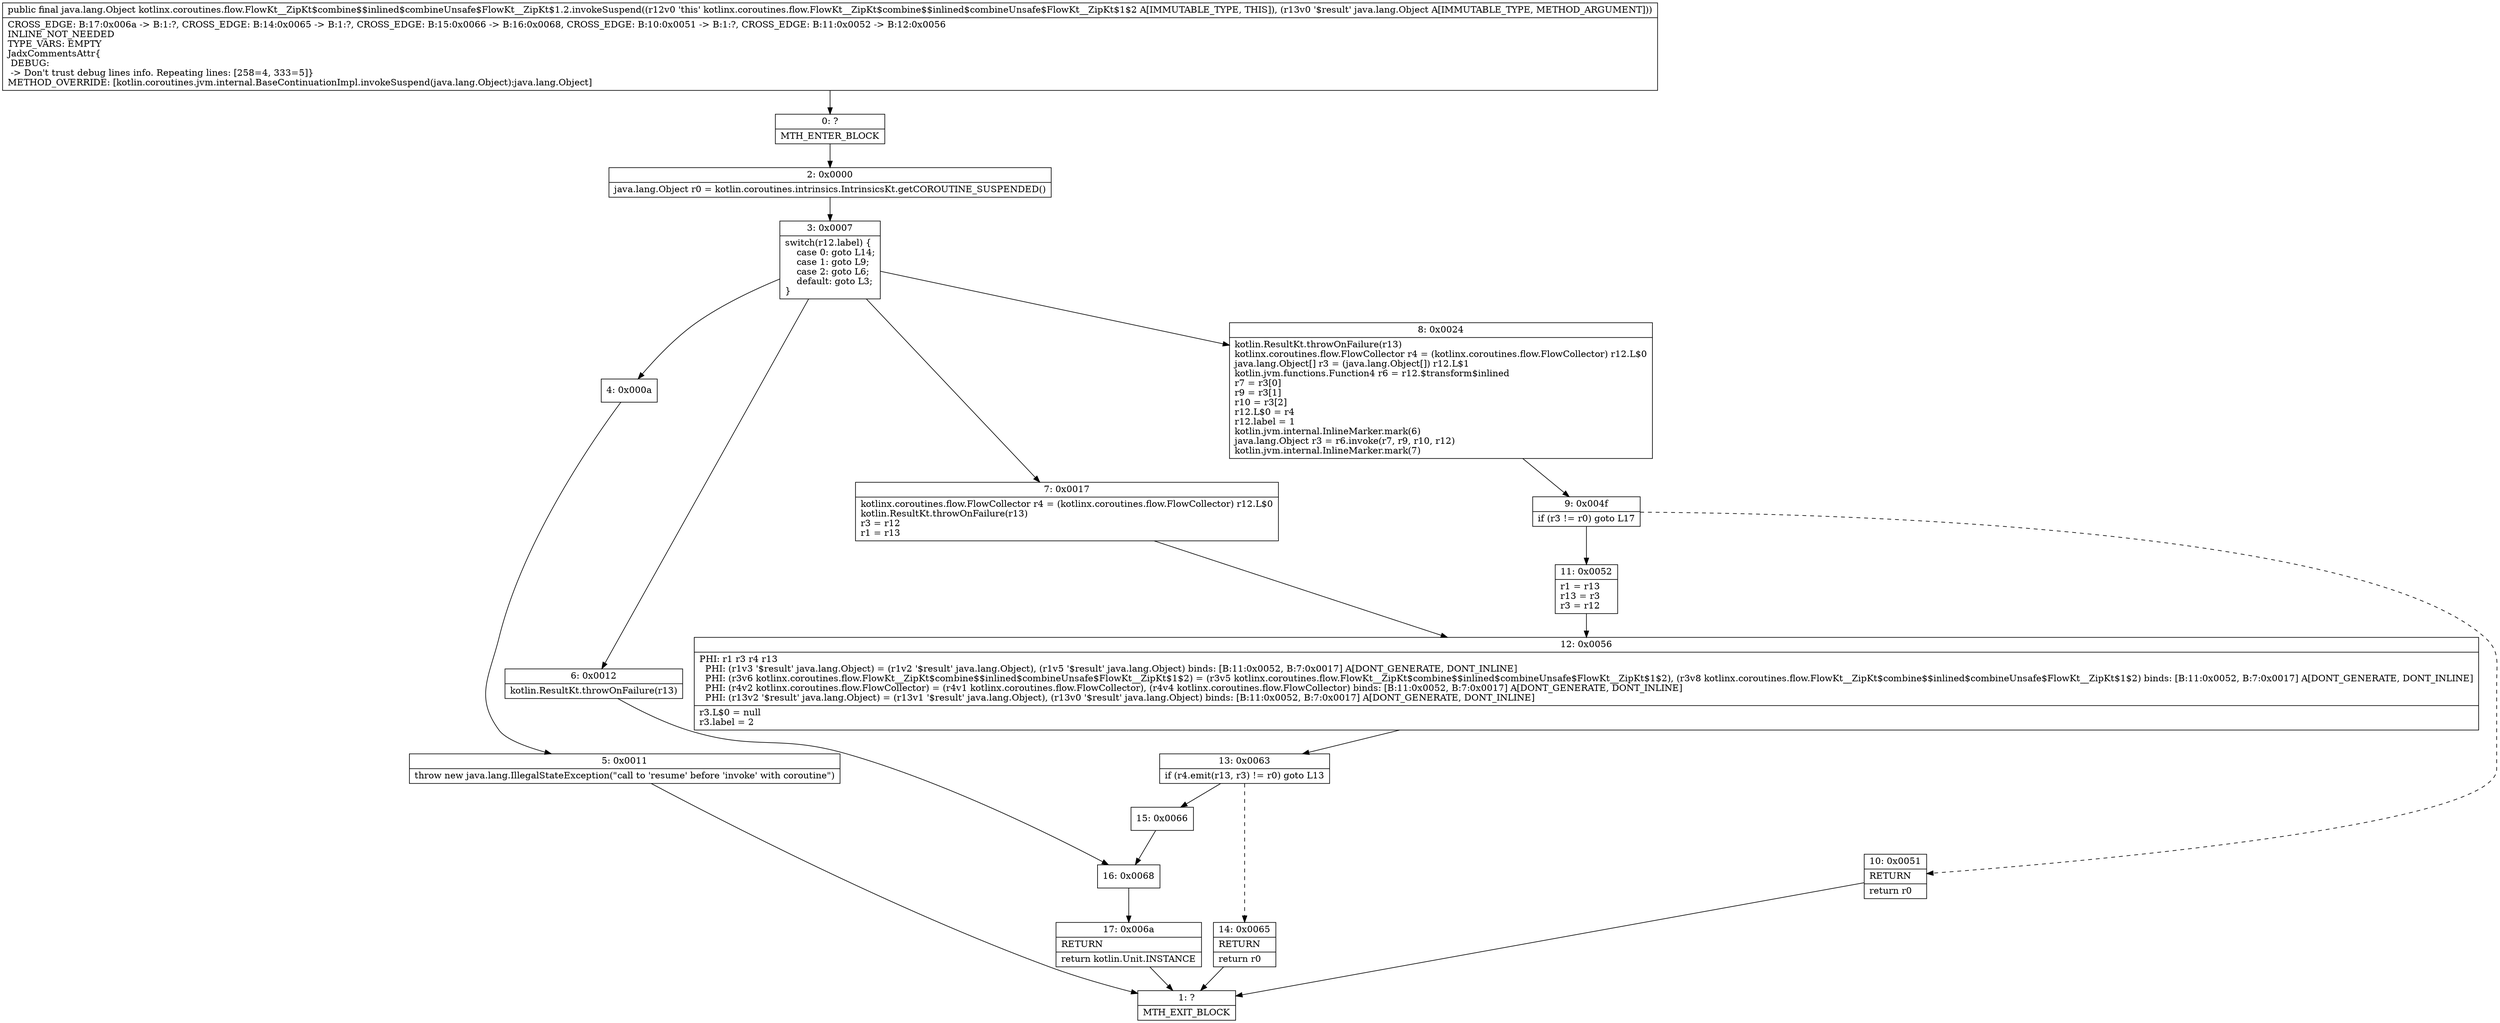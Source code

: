 digraph "CFG forkotlinx.coroutines.flow.FlowKt__ZipKt$combine$$inlined$combineUnsafe$FlowKt__ZipKt$1.2.invokeSuspend(Ljava\/lang\/Object;)Ljava\/lang\/Object;" {
Node_0 [shape=record,label="{0\:\ ?|MTH_ENTER_BLOCK\l}"];
Node_2 [shape=record,label="{2\:\ 0x0000|java.lang.Object r0 = kotlin.coroutines.intrinsics.IntrinsicsKt.getCOROUTINE_SUSPENDED()\l}"];
Node_3 [shape=record,label="{3\:\ 0x0007|switch(r12.label) \{\l    case 0: goto L14;\l    case 1: goto L9;\l    case 2: goto L6;\l    default: goto L3;\l\}\l}"];
Node_4 [shape=record,label="{4\:\ 0x000a}"];
Node_5 [shape=record,label="{5\:\ 0x0011|throw new java.lang.IllegalStateException(\"call to 'resume' before 'invoke' with coroutine\")\l}"];
Node_1 [shape=record,label="{1\:\ ?|MTH_EXIT_BLOCK\l}"];
Node_6 [shape=record,label="{6\:\ 0x0012|kotlin.ResultKt.throwOnFailure(r13)\l}"];
Node_16 [shape=record,label="{16\:\ 0x0068}"];
Node_17 [shape=record,label="{17\:\ 0x006a|RETURN\l|return kotlin.Unit.INSTANCE\l}"];
Node_7 [shape=record,label="{7\:\ 0x0017|kotlinx.coroutines.flow.FlowCollector r4 = (kotlinx.coroutines.flow.FlowCollector) r12.L$0\lkotlin.ResultKt.throwOnFailure(r13)\lr3 = r12\lr1 = r13\l}"];
Node_12 [shape=record,label="{12\:\ 0x0056|PHI: r1 r3 r4 r13 \l  PHI: (r1v3 '$result' java.lang.Object) = (r1v2 '$result' java.lang.Object), (r1v5 '$result' java.lang.Object) binds: [B:11:0x0052, B:7:0x0017] A[DONT_GENERATE, DONT_INLINE]\l  PHI: (r3v6 kotlinx.coroutines.flow.FlowKt__ZipKt$combine$$inlined$combineUnsafe$FlowKt__ZipKt$1$2) = (r3v5 kotlinx.coroutines.flow.FlowKt__ZipKt$combine$$inlined$combineUnsafe$FlowKt__ZipKt$1$2), (r3v8 kotlinx.coroutines.flow.FlowKt__ZipKt$combine$$inlined$combineUnsafe$FlowKt__ZipKt$1$2) binds: [B:11:0x0052, B:7:0x0017] A[DONT_GENERATE, DONT_INLINE]\l  PHI: (r4v2 kotlinx.coroutines.flow.FlowCollector) = (r4v1 kotlinx.coroutines.flow.FlowCollector), (r4v4 kotlinx.coroutines.flow.FlowCollector) binds: [B:11:0x0052, B:7:0x0017] A[DONT_GENERATE, DONT_INLINE]\l  PHI: (r13v2 '$result' java.lang.Object) = (r13v1 '$result' java.lang.Object), (r13v0 '$result' java.lang.Object) binds: [B:11:0x0052, B:7:0x0017] A[DONT_GENERATE, DONT_INLINE]\l|r3.L$0 = null\lr3.label = 2\l}"];
Node_13 [shape=record,label="{13\:\ 0x0063|if (r4.emit(r13, r3) != r0) goto L13\l}"];
Node_14 [shape=record,label="{14\:\ 0x0065|RETURN\l|return r0\l}"];
Node_15 [shape=record,label="{15\:\ 0x0066}"];
Node_8 [shape=record,label="{8\:\ 0x0024|kotlin.ResultKt.throwOnFailure(r13)\lkotlinx.coroutines.flow.FlowCollector r4 = (kotlinx.coroutines.flow.FlowCollector) r12.L$0\ljava.lang.Object[] r3 = (java.lang.Object[]) r12.L$1\lkotlin.jvm.functions.Function4 r6 = r12.$transform$inlined\lr7 = r3[0]\lr9 = r3[1]\lr10 = r3[2]\lr12.L$0 = r4\lr12.label = 1\lkotlin.jvm.internal.InlineMarker.mark(6)\ljava.lang.Object r3 = r6.invoke(r7, r9, r10, r12)\lkotlin.jvm.internal.InlineMarker.mark(7)\l}"];
Node_9 [shape=record,label="{9\:\ 0x004f|if (r3 != r0) goto L17\l}"];
Node_10 [shape=record,label="{10\:\ 0x0051|RETURN\l|return r0\l}"];
Node_11 [shape=record,label="{11\:\ 0x0052|r1 = r13\lr13 = r3\lr3 = r12\l}"];
MethodNode[shape=record,label="{public final java.lang.Object kotlinx.coroutines.flow.FlowKt__ZipKt$combine$$inlined$combineUnsafe$FlowKt__ZipKt$1.2.invokeSuspend((r12v0 'this' kotlinx.coroutines.flow.FlowKt__ZipKt$combine$$inlined$combineUnsafe$FlowKt__ZipKt$1$2 A[IMMUTABLE_TYPE, THIS]), (r13v0 '$result' java.lang.Object A[IMMUTABLE_TYPE, METHOD_ARGUMENT]))  | CROSS_EDGE: B:17:0x006a \-\> B:1:?, CROSS_EDGE: B:14:0x0065 \-\> B:1:?, CROSS_EDGE: B:15:0x0066 \-\> B:16:0x0068, CROSS_EDGE: B:10:0x0051 \-\> B:1:?, CROSS_EDGE: B:11:0x0052 \-\> B:12:0x0056\lINLINE_NOT_NEEDED\lTYPE_VARS: EMPTY\lJadxCommentsAttr\{\l DEBUG: \l \-\> Don't trust debug lines info. Repeating lines: [258=4, 333=5]\}\lMETHOD_OVERRIDE: [kotlin.coroutines.jvm.internal.BaseContinuationImpl.invokeSuspend(java.lang.Object):java.lang.Object]\l}"];
MethodNode -> Node_0;Node_0 -> Node_2;
Node_2 -> Node_3;
Node_3 -> Node_4;
Node_3 -> Node_6;
Node_3 -> Node_7;
Node_3 -> Node_8;
Node_4 -> Node_5;
Node_5 -> Node_1;
Node_6 -> Node_16;
Node_16 -> Node_17;
Node_17 -> Node_1;
Node_7 -> Node_12;
Node_12 -> Node_13;
Node_13 -> Node_14[style=dashed];
Node_13 -> Node_15;
Node_14 -> Node_1;
Node_15 -> Node_16;
Node_8 -> Node_9;
Node_9 -> Node_10[style=dashed];
Node_9 -> Node_11;
Node_10 -> Node_1;
Node_11 -> Node_12;
}

